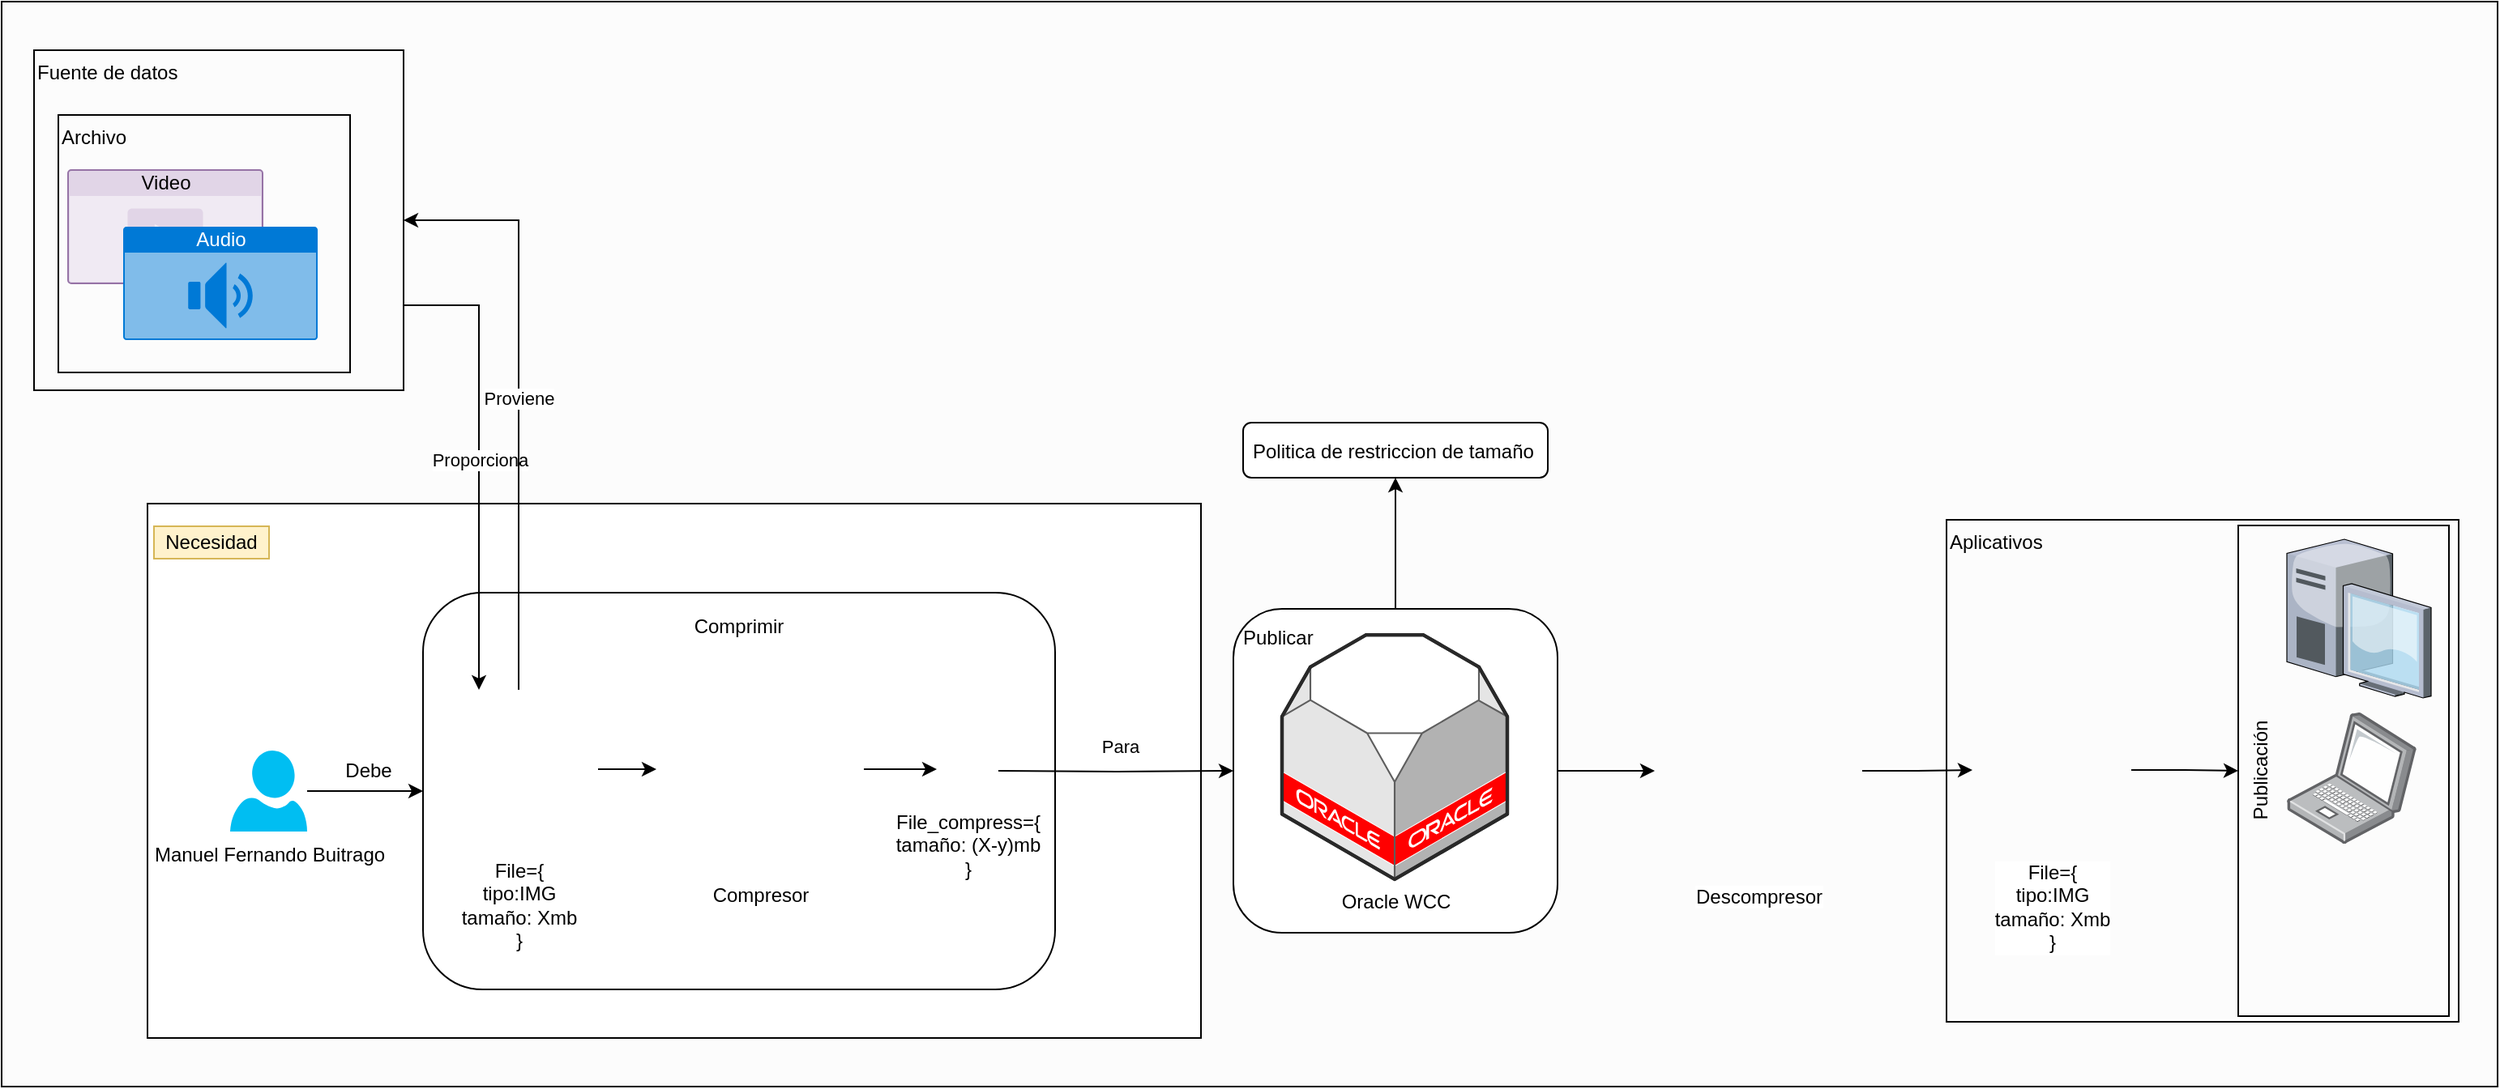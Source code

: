 <mxfile version="12.2.4" type="github" pages="1">
  <diagram id="e2JxcQoUcObaSHU3J7rH" name="compresion de imagenes">
    <mxGraphModel dx="2563" dy="1971" grid="1" gridSize="10" guides="1" tooltips="1" connect="1" arrows="1" fold="1" page="1" pageScale="1" pageWidth="827" pageHeight="1169" math="0" shadow="0">
      <root>
        <mxCell id="0"/>
        <mxCell id="1" parent="0"/>
        <mxCell id="pg1GNtDLIAZWHFflcBJw-50" value="" style="rounded=0;whiteSpace=wrap;html=1;fillColor=#FCFCFC;align=center;" vertex="1" parent="1">
          <mxGeometry x="-240" y="-300" width="1540" height="670" as="geometry"/>
        </mxCell>
        <mxCell id="pg1GNtDLIAZWHFflcBJw-26" value="Aplicativos" style="rounded=0;whiteSpace=wrap;html=1;fillColor=#FCFCFC;align=left;verticalAlign=top;" vertex="1" parent="1">
          <mxGeometry x="960" y="20" width="316" height="310" as="geometry"/>
        </mxCell>
        <mxCell id="j9nQY68hJNZJPsO3J41X-25" value="" style="rounded=0;whiteSpace=wrap;html=1;align=left;" parent="1" vertex="1">
          <mxGeometry x="-150" y="10" width="650" height="330" as="geometry"/>
        </mxCell>
        <mxCell id="j9nQY68hJNZJPsO3J41X-11" value="Comprimir" style="rounded=1;whiteSpace=wrap;html=1;verticalAlign=top;align=center;spacing=9;" parent="1" vertex="1">
          <mxGeometry x="20" y="65" width="390" height="245" as="geometry"/>
        </mxCell>
        <mxCell id="pg1GNtDLIAZWHFflcBJw-14" value="Proporciona" style="edgeStyle=orthogonalEdgeStyle;rounded=0;orthogonalLoop=1;jettySize=auto;html=1;exitX=1;exitY=0.75;exitDx=0;exitDy=0;entryX=0.25;entryY=0;entryDx=0;entryDy=0;" edge="1" parent="1" source="pg1GNtDLIAZWHFflcBJw-8" target="DveL6Qa_2de0kUzdGoFX-16">
          <mxGeometry relative="1" as="geometry"/>
        </mxCell>
        <mxCell id="pg1GNtDLIAZWHFflcBJw-8" value="Fuente de datos" style="rounded=0;whiteSpace=wrap;html=1;fillColor=#FCFCFC;align=left;verticalAlign=top;" vertex="1" parent="1">
          <mxGeometry x="-220" y="-270" width="228" height="210" as="geometry"/>
        </mxCell>
        <mxCell id="j9nQY68hJNZJPsO3J41X-27" value="" style="edgeStyle=orthogonalEdgeStyle;rounded=0;orthogonalLoop=1;jettySize=auto;html=1;" parent="1" source="j9nQY68hJNZJPsO3J41X-23" target="j9nQY68hJNZJPsO3J41X-26" edge="1">
          <mxGeometry relative="1" as="geometry"/>
        </mxCell>
        <mxCell id="pg1GNtDLIAZWHFflcBJw-39" style="edgeStyle=orthogonalEdgeStyle;rounded=0;orthogonalLoop=1;jettySize=auto;html=1;" edge="1" parent="1" source="j9nQY68hJNZJPsO3J41X-23" target="pg1GNtDLIAZWHFflcBJw-35">
          <mxGeometry relative="1" as="geometry"/>
        </mxCell>
        <mxCell id="j9nQY68hJNZJPsO3J41X-23" value="Publicar" style="rounded=1;whiteSpace=wrap;html=1;align=left;verticalAlign=top;spacing=6;" parent="1" vertex="1">
          <mxGeometry x="520" y="75" width="200" height="200" as="geometry"/>
        </mxCell>
        <mxCell id="j9nQY68hJNZJPsO3J41X-26" value="Politica de restriccion de tamaño" style="rounded=1;whiteSpace=wrap;html=1;align=left;verticalAlign=top;spacing=6;" parent="1" vertex="1">
          <mxGeometry x="526" y="-40" width="188" height="34" as="geometry"/>
        </mxCell>
        <mxCell id="DveL6Qa_2de0kUzdGoFX-8" value="Oracle WCC" style="verticalLabelPosition=bottom;html=1;verticalAlign=top;strokeWidth=1;align=center;outlineConnect=0;dashed=0;outlineConnect=0;shape=mxgraph.aws3d.oracleDbServer;fillColor=#ffffff;strokeColor=#5E5E5E;aspect=fixed;" parent="1" vertex="1">
          <mxGeometry x="550" y="91" width="139" height="151" as="geometry"/>
        </mxCell>
        <mxCell id="j9nQY68hJNZJPsO3J41X-3" style="edgeStyle=orthogonalEdgeStyle;rounded=0;orthogonalLoop=1;jettySize=auto;html=1;entryX=0;entryY=0.5;entryDx=0;entryDy=0;" parent="1" source="DveL6Qa_2de0kUzdGoFX-16" target="j9nQY68hJNZJPsO3J41X-2" edge="1">
          <mxGeometry relative="1" as="geometry"/>
        </mxCell>
        <mxCell id="pg1GNtDLIAZWHFflcBJw-13" value="Proviene" style="edgeStyle=orthogonalEdgeStyle;rounded=0;orthogonalLoop=1;jettySize=auto;html=1;exitX=0.5;exitY=0;exitDx=0;exitDy=0;entryX=1;entryY=0.5;entryDx=0;entryDy=0;" edge="1" parent="1" source="DveL6Qa_2de0kUzdGoFX-16" target="pg1GNtDLIAZWHFflcBJw-8">
          <mxGeometry relative="1" as="geometry"/>
        </mxCell>
        <mxCell id="DveL6Qa_2de0kUzdGoFX-16" value="File={&lt;br&gt;tipo:IMG&lt;br&gt;tamaño: Xmb&lt;br&gt;}" style="shape=image;html=1;verticalAlign=top;verticalLabelPosition=bottom;labelBackgroundColor=#ffffff;imageAspect=0;aspect=fixed;image=https://cdn4.iconfinder.com/data/icons/small-n-flat/24/image-128.png" parent="1" vertex="1">
          <mxGeometry x="30" y="125" width="98" height="98" as="geometry"/>
        </mxCell>
        <mxCell id="j9nQY68hJNZJPsO3J41X-12" value="Para" style="edgeStyle=orthogonalEdgeStyle;rounded=0;orthogonalLoop=1;jettySize=auto;html=1;" parent="1" target="j9nQY68hJNZJPsO3J41X-23" edge="1">
          <mxGeometry x="0.04" y="15" relative="1" as="geometry">
            <mxPoint x="375" y="175" as="sourcePoint"/>
            <mxPoint x="500" y="175" as="targetPoint"/>
            <mxPoint as="offset"/>
          </mxGeometry>
        </mxCell>
        <mxCell id="j9nQY68hJNZJPsO3J41X-6" value="File_compress={&lt;br&gt;tamaño: (X-y)mb&lt;br&gt;}" style="shape=image;html=1;verticalAlign=top;verticalLabelPosition=bottom;labelBackgroundColor=#ffffff;imageAspect=0;aspect=fixed;image=https://cdn4.iconfinder.com/data/icons/small-n-flat/24/image-128.png" parent="1" vertex="1">
          <mxGeometry x="337" y="155" width="38" height="38" as="geometry"/>
        </mxCell>
        <mxCell id="j9nQY68hJNZJPsO3J41X-5" style="edgeStyle=orthogonalEdgeStyle;rounded=0;orthogonalLoop=1;jettySize=auto;html=1;" parent="1" source="j9nQY68hJNZJPsO3J41X-2" target="j9nQY68hJNZJPsO3J41X-6" edge="1">
          <mxGeometry relative="1" as="geometry">
            <mxPoint x="404" y="174" as="targetPoint"/>
          </mxGeometry>
        </mxCell>
        <mxCell id="j9nQY68hJNZJPsO3J41X-2" value="Compresor" style="shape=image;html=1;verticalAlign=top;verticalLabelPosition=bottom;labelBackgroundColor=#ffffff;imageAspect=0;aspect=fixed;image=https://cdn4.iconfinder.com/data/icons/STROKE/multimedia/png/128/video_compress.png" parent="1" vertex="1">
          <mxGeometry x="164" y="110" width="128" height="128" as="geometry"/>
        </mxCell>
        <mxCell id="j9nQY68hJNZJPsO3J41X-17" value="Necesidad" style="text;html=1;strokeColor=#d6b656;fillColor=#fff2cc;align=center;verticalAlign=middle;whiteSpace=wrap;rounded=0;" parent="1" vertex="1">
          <mxGeometry x="-146" y="24" width="71" height="20" as="geometry"/>
        </mxCell>
        <mxCell id="j9nQY68hJNZJPsO3J41X-21" style="edgeStyle=orthogonalEdgeStyle;rounded=0;orthogonalLoop=1;jettySize=auto;html=1;" parent="1" source="j9nQY68hJNZJPsO3J41X-18" target="j9nQY68hJNZJPsO3J41X-11" edge="1">
          <mxGeometry relative="1" as="geometry"/>
        </mxCell>
        <mxCell id="j9nQY68hJNZJPsO3J41X-22" value="Debe" style="text;html=1;resizable=0;points=[];align=center;verticalAlign=middle;labelBackgroundColor=#ffffff;" parent="j9nQY68hJNZJPsO3J41X-21" vertex="1" connectable="0">
          <mxGeometry x="0.185" y="-1" relative="1" as="geometry">
            <mxPoint x="-5.5" y="-13.5" as="offset"/>
          </mxGeometry>
        </mxCell>
        <mxCell id="j9nQY68hJNZJPsO3J41X-18" value="Manuel Fernando Buitrago" style="verticalLabelPosition=bottom;html=1;verticalAlign=top;align=center;strokeColor=none;fillColor=#00BEF2;shape=mxgraph.azure.user;" parent="1" vertex="1">
          <mxGeometry x="-99" y="162.5" width="47.5" height="50" as="geometry"/>
        </mxCell>
        <mxCell id="j9nQY68hJNZJPsO3J41X-30" value="" style="shape=image;html=1;verticalAlign=top;verticalLabelPosition=bottom;labelBackgroundColor=#ffffff;imageAspect=0;aspect=fixed;image=https://cdn4.iconfinder.com/data/icons/small-n-flat/24/image-128.png" parent="1" vertex="1">
          <mxGeometry x="602" y="101" width="38" height="38" as="geometry"/>
        </mxCell>
        <mxCell id="pg1GNtDLIAZWHFflcBJw-12" value="" style="group" vertex="1" connectable="0" parent="1">
          <mxGeometry x="-205" y="-230" width="194" height="159" as="geometry"/>
        </mxCell>
        <mxCell id="pg1GNtDLIAZWHFflcBJw-6" value="" style="group" vertex="1" connectable="0" parent="pg1GNtDLIAZWHFflcBJw-12">
          <mxGeometry width="194" height="159" as="geometry"/>
        </mxCell>
        <mxCell id="pg1GNtDLIAZWHFflcBJw-5" value="Archivo" style="rounded=0;whiteSpace=wrap;html=1;fillColor=#FCFCFC;align=left;verticalAlign=top;" vertex="1" parent="pg1GNtDLIAZWHFflcBJw-6">
          <mxGeometry width="180" height="159" as="geometry"/>
        </mxCell>
        <mxCell id="pg1GNtDLIAZWHFflcBJw-4" value="Video" style="html=1;strokeColor=#9673a6;fillColor=#e1d5e7;labelPosition=center;verticalLabelPosition=middle;verticalAlign=top;align=center;fontSize=12;outlineConnect=0;spacingTop=-6;shape=mxgraph.sitemap.video;" vertex="1" parent="pg1GNtDLIAZWHFflcBJw-6">
          <mxGeometry x="6" y="34" width="120" height="70" as="geometry"/>
        </mxCell>
        <mxCell id="pg1GNtDLIAZWHFflcBJw-1" value="Audio" style="html=1;strokeColor=none;fillColor=#0079D6;labelPosition=center;verticalLabelPosition=middle;verticalAlign=top;align=center;fontSize=12;outlineConnect=0;spacingTop=-6;fontColor=#FFFFFF;shape=mxgraph.sitemap.audio;" vertex="1" parent="pg1GNtDLIAZWHFflcBJw-6">
          <mxGeometry x="40" y="69" width="120" height="70" as="geometry"/>
        </mxCell>
        <mxCell id="pg1GNtDLIAZWHFflcBJw-2" value="" style="shape=image;html=1;verticalAlign=top;verticalLabelPosition=bottom;labelBackgroundColor=#ffffff;imageAspect=0;aspect=fixed;image=https://cdn3.iconfinder.com/data/icons/document-icons-2/30/647704-pdf-128.png;align=center;" vertex="1" parent="pg1GNtDLIAZWHFflcBJw-6">
          <mxGeometry x="32" y="104" width="45" height="45" as="geometry"/>
        </mxCell>
        <mxCell id="pg1GNtDLIAZWHFflcBJw-3" value="" style="shape=image;html=1;verticalAlign=top;verticalLabelPosition=bottom;labelBackgroundColor=#ffffff;imageAspect=0;aspect=fixed;image=https://cdn2.iconfinder.com/data/icons/social-media-2259/512/sheets-128.png;align=center;" vertex="1" parent="pg1GNtDLIAZWHFflcBJw-6">
          <mxGeometry x="120" y="94" width="55" height="55" as="geometry"/>
        </mxCell>
        <mxCell id="pg1GNtDLIAZWHFflcBJw-10" value="" style="shape=image;html=1;verticalAlign=top;verticalLabelPosition=bottom;labelBackgroundColor=#ffffff;imageAspect=0;aspect=fixed;image=https://cdn4.iconfinder.com/data/icons/small-n-flat/24/image-128.png;fillColor=#FCFCFC;align=left;" vertex="1" parent="pg1GNtDLIAZWHFflcBJw-6">
          <mxGeometry x="131" y="50" width="44" height="44" as="geometry"/>
        </mxCell>
        <mxCell id="pg1GNtDLIAZWHFflcBJw-48" style="edgeStyle=orthogonalEdgeStyle;rounded=0;orthogonalLoop=1;jettySize=auto;html=1;exitX=1;exitY=0.5;exitDx=0;exitDy=0;" edge="1" parent="1" source="pg1GNtDLIAZWHFflcBJw-34" target="pg1GNtDLIAZWHFflcBJw-46">
          <mxGeometry relative="1" as="geometry"/>
        </mxCell>
        <mxCell id="pg1GNtDLIAZWHFflcBJw-34" value="File={&lt;br&gt;tipo:IMG&lt;br&gt;tamaño: Xmb&lt;br&gt;}" style="shape=image;html=1;verticalAlign=top;verticalLabelPosition=bottom;labelBackgroundColor=#ffffff;imageAspect=0;aspect=fixed;image=https://cdn4.iconfinder.com/data/icons/small-n-flat/24/image-128.png" vertex="1" parent="1">
          <mxGeometry x="976" y="125.5" width="98" height="98" as="geometry"/>
        </mxCell>
        <mxCell id="pg1GNtDLIAZWHFflcBJw-41" style="edgeStyle=orthogonalEdgeStyle;rounded=0;orthogonalLoop=1;jettySize=auto;html=1;" edge="1" parent="1" source="pg1GNtDLIAZWHFflcBJw-35" target="pg1GNtDLIAZWHFflcBJw-34">
          <mxGeometry relative="1" as="geometry"/>
        </mxCell>
        <mxCell id="pg1GNtDLIAZWHFflcBJw-35" value="Descompresor" style="shape=image;html=1;verticalAlign=top;verticalLabelPosition=bottom;labelBackgroundColor=#ffffff;imageAspect=0;aspect=fixed;image=https://cdn4.iconfinder.com/data/icons/STROKE/multimedia/png/128/video_compress.png" vertex="1" parent="1">
          <mxGeometry x="780" y="111" width="128" height="128" as="geometry"/>
        </mxCell>
        <mxCell id="pg1GNtDLIAZWHFflcBJw-37" value="" style="shape=image;html=1;verticalAlign=top;verticalLabelPosition=bottom;labelBackgroundColor=#ffffff;imageAspect=0;aspect=fixed;image=https://cdn4.iconfinder.com/data/icons/small-n-flat/24/image-128.png" vertex="1" parent="1">
          <mxGeometry x="806" y="174.5" width="38" height="38" as="geometry"/>
        </mxCell>
        <mxCell id="pg1GNtDLIAZWHFflcBJw-49" value="" style="group" vertex="1" connectable="0" parent="1">
          <mxGeometry x="1140" y="23.5" width="130" height="303" as="geometry"/>
        </mxCell>
        <mxCell id="pg1GNtDLIAZWHFflcBJw-46" value="Publicación" style="rounded=0;whiteSpace=wrap;html=1;fillColor=#FCFCFC;align=center;horizontal=0;verticalAlign=top;" vertex="1" parent="pg1GNtDLIAZWHFflcBJw-49">
          <mxGeometry width="130" height="303" as="geometry"/>
        </mxCell>
        <mxCell id="pg1GNtDLIAZWHFflcBJw-16" value="" style="verticalLabelPosition=bottom;aspect=fixed;html=1;verticalAlign=top;strokeColor=none;align=center;outlineConnect=0;shape=mxgraph.citrix.desktop;fillColor=#FCFCFC;" vertex="1" parent="pg1GNtDLIAZWHFflcBJw-49">
          <mxGeometry x="30" y="8.5" width="89" height="98" as="geometry"/>
        </mxCell>
        <mxCell id="pg1GNtDLIAZWHFflcBJw-18" value="" style="points=[];aspect=fixed;html=1;align=center;shadow=0;dashed=0;image;image=img/lib/allied_telesis/computer_and_terminals/Laptop.svg;fillColor=#FCFCFC;" vertex="1" parent="pg1GNtDLIAZWHFflcBJw-49">
          <mxGeometry x="30" y="115.5" width="80" height="81" as="geometry"/>
        </mxCell>
        <mxCell id="pg1GNtDLIAZWHFflcBJw-19" value="" style="shape=image;html=1;verticalAlign=top;verticalLabelPosition=bottom;labelBackgroundColor=#ffffff;imageAspect=0;aspect=fixed;image=https://cdn1.iconfinder.com/data/icons/communication-icons-10/750/Untitled-1-06-128.png;fillColor=#FCFCFC;align=left;" vertex="1" parent="pg1GNtDLIAZWHFflcBJw-49">
          <mxGeometry x="30" y="205.5" width="86" height="86" as="geometry"/>
        </mxCell>
      </root>
    </mxGraphModel>
  </diagram>
</mxfile>
